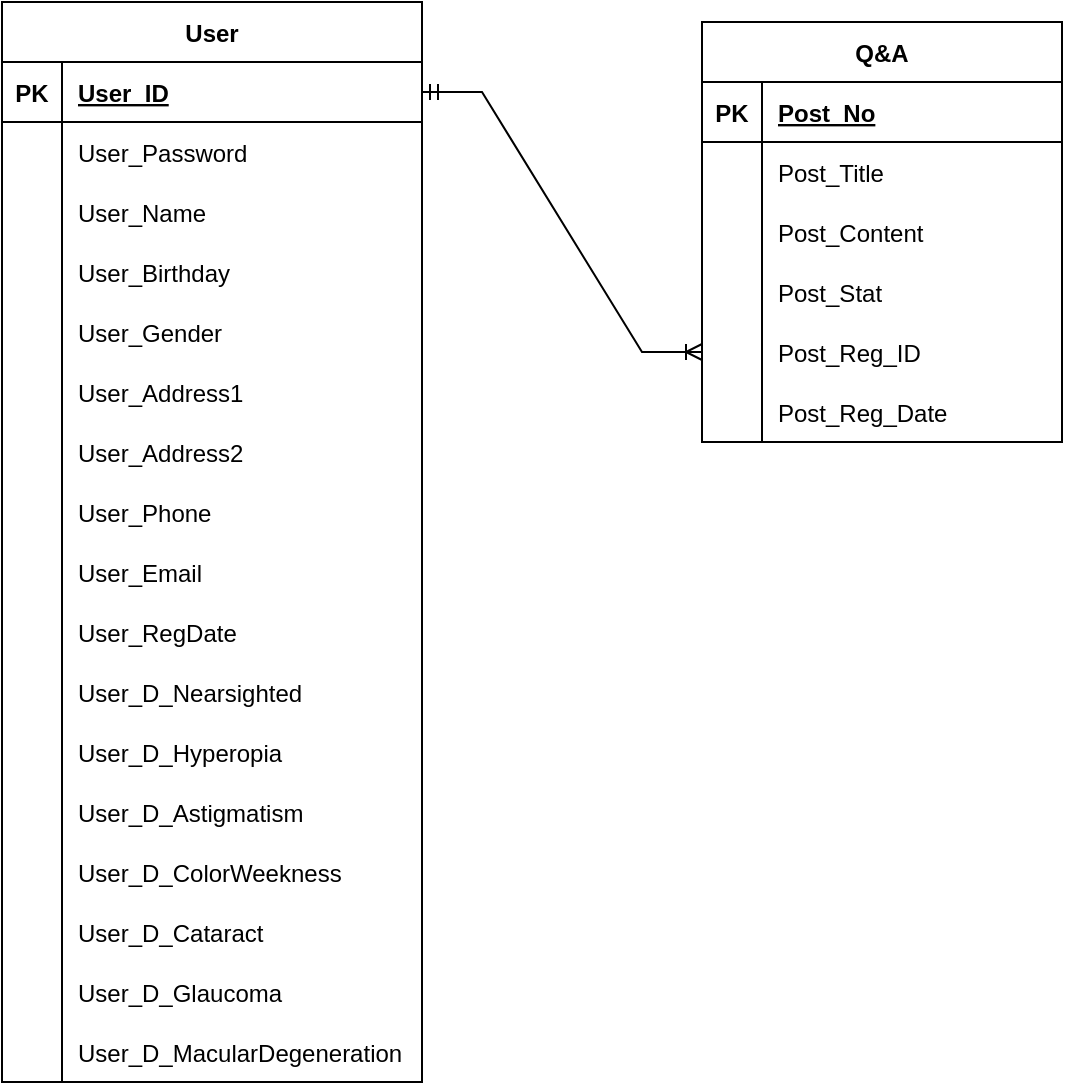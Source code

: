 <mxfile version="20.6.2" type="device"><diagram id="jlNf0nzBtXaQic94B4XW" name="ERD"><mxGraphModel dx="1457" dy="1916" grid="1" gridSize="10" guides="1" tooltips="1" connect="1" arrows="1" fold="1" page="1" pageScale="1" pageWidth="827" pageHeight="1169" math="0" shadow="0"><root><mxCell id="0"/><mxCell id="1" parent="0"/><mxCell id="T4jSJg-YwrlXyic8PGQO-5" value="User" style="shape=table;startSize=30;container=1;collapsible=1;childLayout=tableLayout;fixedRows=1;rowLines=0;fontStyle=1;align=center;resizeLast=1;" vertex="1" parent="1"><mxGeometry x="40" y="-1140" width="210" height="540" as="geometry"><mxRectangle x="40" y="-1140" width="70" height="30" as="alternateBounds"/></mxGeometry></mxCell><mxCell id="T4jSJg-YwrlXyic8PGQO-6" value="" style="shape=tableRow;horizontal=0;startSize=0;swimlaneHead=0;swimlaneBody=0;fillColor=none;collapsible=0;dropTarget=0;points=[[0,0.5],[1,0.5]];portConstraint=eastwest;top=0;left=0;right=0;bottom=1;" vertex="1" parent="T4jSJg-YwrlXyic8PGQO-5"><mxGeometry y="30" width="210" height="30" as="geometry"/></mxCell><mxCell id="T4jSJg-YwrlXyic8PGQO-7" value="PK" style="shape=partialRectangle;connectable=0;fillColor=none;top=0;left=0;bottom=0;right=0;fontStyle=1;overflow=hidden;" vertex="1" parent="T4jSJg-YwrlXyic8PGQO-6"><mxGeometry width="30" height="30" as="geometry"><mxRectangle width="30" height="30" as="alternateBounds"/></mxGeometry></mxCell><mxCell id="T4jSJg-YwrlXyic8PGQO-8" value="User_ID" style="shape=partialRectangle;connectable=0;fillColor=none;top=0;left=0;bottom=0;right=0;align=left;spacingLeft=6;fontStyle=5;overflow=hidden;" vertex="1" parent="T4jSJg-YwrlXyic8PGQO-6"><mxGeometry x="30" width="180" height="30" as="geometry"><mxRectangle width="180" height="30" as="alternateBounds"/></mxGeometry></mxCell><mxCell id="T4jSJg-YwrlXyic8PGQO-9" value="" style="shape=tableRow;horizontal=0;startSize=0;swimlaneHead=0;swimlaneBody=0;fillColor=none;collapsible=0;dropTarget=0;points=[[0,0.5],[1,0.5]];portConstraint=eastwest;top=0;left=0;right=0;bottom=0;" vertex="1" parent="T4jSJg-YwrlXyic8PGQO-5"><mxGeometry y="60" width="210" height="30" as="geometry"/></mxCell><mxCell id="T4jSJg-YwrlXyic8PGQO-10" value="" style="shape=partialRectangle;connectable=0;fillColor=none;top=0;left=0;bottom=0;right=0;editable=1;overflow=hidden;" vertex="1" parent="T4jSJg-YwrlXyic8PGQO-9"><mxGeometry width="30" height="30" as="geometry"><mxRectangle width="30" height="30" as="alternateBounds"/></mxGeometry></mxCell><mxCell id="T4jSJg-YwrlXyic8PGQO-11" value="User_Password" style="shape=partialRectangle;connectable=0;fillColor=none;top=0;left=0;bottom=0;right=0;align=left;spacingLeft=6;overflow=hidden;" vertex="1" parent="T4jSJg-YwrlXyic8PGQO-9"><mxGeometry x="30" width="180" height="30" as="geometry"><mxRectangle width="180" height="30" as="alternateBounds"/></mxGeometry></mxCell><mxCell id="T4jSJg-YwrlXyic8PGQO-12" value="" style="shape=tableRow;horizontal=0;startSize=0;swimlaneHead=0;swimlaneBody=0;fillColor=none;collapsible=0;dropTarget=0;points=[[0,0.5],[1,0.5]];portConstraint=eastwest;top=0;left=0;right=0;bottom=0;" vertex="1" parent="T4jSJg-YwrlXyic8PGQO-5"><mxGeometry y="90" width="210" height="30" as="geometry"/></mxCell><mxCell id="T4jSJg-YwrlXyic8PGQO-13" value="" style="shape=partialRectangle;connectable=0;fillColor=none;top=0;left=0;bottom=0;right=0;editable=1;overflow=hidden;" vertex="1" parent="T4jSJg-YwrlXyic8PGQO-12"><mxGeometry width="30" height="30" as="geometry"><mxRectangle width="30" height="30" as="alternateBounds"/></mxGeometry></mxCell><mxCell id="T4jSJg-YwrlXyic8PGQO-14" value="User_Name" style="shape=partialRectangle;connectable=0;fillColor=none;top=0;left=0;bottom=0;right=0;align=left;spacingLeft=6;overflow=hidden;" vertex="1" parent="T4jSJg-YwrlXyic8PGQO-12"><mxGeometry x="30" width="180" height="30" as="geometry"><mxRectangle width="180" height="30" as="alternateBounds"/></mxGeometry></mxCell><mxCell id="T4jSJg-YwrlXyic8PGQO-15" value="" style="shape=tableRow;horizontal=0;startSize=0;swimlaneHead=0;swimlaneBody=0;fillColor=none;collapsible=0;dropTarget=0;points=[[0,0.5],[1,0.5]];portConstraint=eastwest;top=0;left=0;right=0;bottom=0;" vertex="1" parent="T4jSJg-YwrlXyic8PGQO-5"><mxGeometry y="120" width="210" height="30" as="geometry"/></mxCell><mxCell id="T4jSJg-YwrlXyic8PGQO-16" value="" style="shape=partialRectangle;connectable=0;fillColor=none;top=0;left=0;bottom=0;right=0;editable=1;overflow=hidden;" vertex="1" parent="T4jSJg-YwrlXyic8PGQO-15"><mxGeometry width="30" height="30" as="geometry"><mxRectangle width="30" height="30" as="alternateBounds"/></mxGeometry></mxCell><mxCell id="T4jSJg-YwrlXyic8PGQO-17" value="User_Birthday" style="shape=partialRectangle;connectable=0;fillColor=none;top=0;left=0;bottom=0;right=0;align=left;spacingLeft=6;overflow=hidden;" vertex="1" parent="T4jSJg-YwrlXyic8PGQO-15"><mxGeometry x="30" width="180" height="30" as="geometry"><mxRectangle width="180" height="30" as="alternateBounds"/></mxGeometry></mxCell><mxCell id="T4jSJg-YwrlXyic8PGQO-18" value="" style="shape=tableRow;horizontal=0;startSize=0;swimlaneHead=0;swimlaneBody=0;fillColor=none;collapsible=0;dropTarget=0;points=[[0,0.5],[1,0.5]];portConstraint=eastwest;top=0;left=0;right=0;bottom=0;" vertex="1" parent="T4jSJg-YwrlXyic8PGQO-5"><mxGeometry y="150" width="210" height="30" as="geometry"/></mxCell><mxCell id="T4jSJg-YwrlXyic8PGQO-19" value="" style="shape=partialRectangle;connectable=0;fillColor=none;top=0;left=0;bottom=0;right=0;editable=1;overflow=hidden;" vertex="1" parent="T4jSJg-YwrlXyic8PGQO-18"><mxGeometry width="30" height="30" as="geometry"><mxRectangle width="30" height="30" as="alternateBounds"/></mxGeometry></mxCell><mxCell id="T4jSJg-YwrlXyic8PGQO-20" value="User_Gender" style="shape=partialRectangle;connectable=0;fillColor=none;top=0;left=0;bottom=0;right=0;align=left;spacingLeft=6;overflow=hidden;" vertex="1" parent="T4jSJg-YwrlXyic8PGQO-18"><mxGeometry x="30" width="180" height="30" as="geometry"><mxRectangle width="180" height="30" as="alternateBounds"/></mxGeometry></mxCell><mxCell id="T4jSJg-YwrlXyic8PGQO-21" value="" style="shape=tableRow;horizontal=0;startSize=0;swimlaneHead=0;swimlaneBody=0;fillColor=none;collapsible=0;dropTarget=0;points=[[0,0.5],[1,0.5]];portConstraint=eastwest;top=0;left=0;right=0;bottom=0;" vertex="1" parent="T4jSJg-YwrlXyic8PGQO-5"><mxGeometry y="180" width="210" height="30" as="geometry"/></mxCell><mxCell id="T4jSJg-YwrlXyic8PGQO-22" value="" style="shape=partialRectangle;connectable=0;fillColor=none;top=0;left=0;bottom=0;right=0;editable=1;overflow=hidden;" vertex="1" parent="T4jSJg-YwrlXyic8PGQO-21"><mxGeometry width="30" height="30" as="geometry"><mxRectangle width="30" height="30" as="alternateBounds"/></mxGeometry></mxCell><mxCell id="T4jSJg-YwrlXyic8PGQO-23" value="User_Address1" style="shape=partialRectangle;connectable=0;fillColor=none;top=0;left=0;bottom=0;right=0;align=left;spacingLeft=6;overflow=hidden;" vertex="1" parent="T4jSJg-YwrlXyic8PGQO-21"><mxGeometry x="30" width="180" height="30" as="geometry"><mxRectangle width="180" height="30" as="alternateBounds"/></mxGeometry></mxCell><mxCell id="T4jSJg-YwrlXyic8PGQO-24" value="" style="shape=tableRow;horizontal=0;startSize=0;swimlaneHead=0;swimlaneBody=0;fillColor=none;collapsible=0;dropTarget=0;points=[[0,0.5],[1,0.5]];portConstraint=eastwest;top=0;left=0;right=0;bottom=0;" vertex="1" parent="T4jSJg-YwrlXyic8PGQO-5"><mxGeometry y="210" width="210" height="30" as="geometry"/></mxCell><mxCell id="T4jSJg-YwrlXyic8PGQO-25" value="" style="shape=partialRectangle;connectable=0;fillColor=none;top=0;left=0;bottom=0;right=0;editable=1;overflow=hidden;" vertex="1" parent="T4jSJg-YwrlXyic8PGQO-24"><mxGeometry width="30" height="30" as="geometry"><mxRectangle width="30" height="30" as="alternateBounds"/></mxGeometry></mxCell><mxCell id="T4jSJg-YwrlXyic8PGQO-26" value="User_Address2" style="shape=partialRectangle;connectable=0;fillColor=none;top=0;left=0;bottom=0;right=0;align=left;spacingLeft=6;overflow=hidden;" vertex="1" parent="T4jSJg-YwrlXyic8PGQO-24"><mxGeometry x="30" width="180" height="30" as="geometry"><mxRectangle width="180" height="30" as="alternateBounds"/></mxGeometry></mxCell><mxCell id="T4jSJg-YwrlXyic8PGQO-27" value="" style="shape=tableRow;horizontal=0;startSize=0;swimlaneHead=0;swimlaneBody=0;fillColor=none;collapsible=0;dropTarget=0;points=[[0,0.5],[1,0.5]];portConstraint=eastwest;top=0;left=0;right=0;bottom=0;" vertex="1" parent="T4jSJg-YwrlXyic8PGQO-5"><mxGeometry y="240" width="210" height="30" as="geometry"/></mxCell><mxCell id="T4jSJg-YwrlXyic8PGQO-28" value="" style="shape=partialRectangle;connectable=0;fillColor=none;top=0;left=0;bottom=0;right=0;editable=1;overflow=hidden;" vertex="1" parent="T4jSJg-YwrlXyic8PGQO-27"><mxGeometry width="30" height="30" as="geometry"><mxRectangle width="30" height="30" as="alternateBounds"/></mxGeometry></mxCell><mxCell id="T4jSJg-YwrlXyic8PGQO-29" value="User_Phone" style="shape=partialRectangle;connectable=0;fillColor=none;top=0;left=0;bottom=0;right=0;align=left;spacingLeft=6;overflow=hidden;" vertex="1" parent="T4jSJg-YwrlXyic8PGQO-27"><mxGeometry x="30" width="180" height="30" as="geometry"><mxRectangle width="180" height="30" as="alternateBounds"/></mxGeometry></mxCell><mxCell id="T4jSJg-YwrlXyic8PGQO-30" value="" style="shape=tableRow;horizontal=0;startSize=0;swimlaneHead=0;swimlaneBody=0;fillColor=none;collapsible=0;dropTarget=0;points=[[0,0.5],[1,0.5]];portConstraint=eastwest;top=0;left=0;right=0;bottom=0;" vertex="1" parent="T4jSJg-YwrlXyic8PGQO-5"><mxGeometry y="270" width="210" height="30" as="geometry"/></mxCell><mxCell id="T4jSJg-YwrlXyic8PGQO-31" value="" style="shape=partialRectangle;connectable=0;fillColor=none;top=0;left=0;bottom=0;right=0;editable=1;overflow=hidden;" vertex="1" parent="T4jSJg-YwrlXyic8PGQO-30"><mxGeometry width="30" height="30" as="geometry"><mxRectangle width="30" height="30" as="alternateBounds"/></mxGeometry></mxCell><mxCell id="T4jSJg-YwrlXyic8PGQO-32" value="User_Email" style="shape=partialRectangle;connectable=0;fillColor=none;top=0;left=0;bottom=0;right=0;align=left;spacingLeft=6;overflow=hidden;" vertex="1" parent="T4jSJg-YwrlXyic8PGQO-30"><mxGeometry x="30" width="180" height="30" as="geometry"><mxRectangle width="180" height="30" as="alternateBounds"/></mxGeometry></mxCell><mxCell id="T4jSJg-YwrlXyic8PGQO-33" value="" style="shape=tableRow;horizontal=0;startSize=0;swimlaneHead=0;swimlaneBody=0;fillColor=none;collapsible=0;dropTarget=0;points=[[0,0.5],[1,0.5]];portConstraint=eastwest;top=0;left=0;right=0;bottom=0;" vertex="1" parent="T4jSJg-YwrlXyic8PGQO-5"><mxGeometry y="300" width="210" height="30" as="geometry"/></mxCell><mxCell id="T4jSJg-YwrlXyic8PGQO-34" value="" style="shape=partialRectangle;connectable=0;fillColor=none;top=0;left=0;bottom=0;right=0;editable=1;overflow=hidden;" vertex="1" parent="T4jSJg-YwrlXyic8PGQO-33"><mxGeometry width="30" height="30" as="geometry"><mxRectangle width="30" height="30" as="alternateBounds"/></mxGeometry></mxCell><mxCell id="T4jSJg-YwrlXyic8PGQO-35" value="User_RegDate" style="shape=partialRectangle;connectable=0;fillColor=none;top=0;left=0;bottom=0;right=0;align=left;spacingLeft=6;overflow=hidden;" vertex="1" parent="T4jSJg-YwrlXyic8PGQO-33"><mxGeometry x="30" width="180" height="30" as="geometry"><mxRectangle width="180" height="30" as="alternateBounds"/></mxGeometry></mxCell><mxCell id="T4jSJg-YwrlXyic8PGQO-97" value="" style="shape=tableRow;horizontal=0;startSize=0;swimlaneHead=0;swimlaneBody=0;fillColor=none;collapsible=0;dropTarget=0;points=[[0,0.5],[1,0.5]];portConstraint=eastwest;top=0;left=0;right=0;bottom=0;" vertex="1" parent="T4jSJg-YwrlXyic8PGQO-5"><mxGeometry y="330" width="210" height="30" as="geometry"/></mxCell><mxCell id="T4jSJg-YwrlXyic8PGQO-98" value="" style="shape=partialRectangle;connectable=0;fillColor=none;top=0;left=0;bottom=0;right=0;editable=1;overflow=hidden;" vertex="1" parent="T4jSJg-YwrlXyic8PGQO-97"><mxGeometry width="30" height="30" as="geometry"><mxRectangle width="30" height="30" as="alternateBounds"/></mxGeometry></mxCell><mxCell id="T4jSJg-YwrlXyic8PGQO-99" value="User_D_Nearsighted" style="shape=partialRectangle;connectable=0;fillColor=none;top=0;left=0;bottom=0;right=0;align=left;spacingLeft=6;overflow=hidden;" vertex="1" parent="T4jSJg-YwrlXyic8PGQO-97"><mxGeometry x="30" width="180" height="30" as="geometry"><mxRectangle width="180" height="30" as="alternateBounds"/></mxGeometry></mxCell><mxCell id="T4jSJg-YwrlXyic8PGQO-100" value="" style="shape=tableRow;horizontal=0;startSize=0;swimlaneHead=0;swimlaneBody=0;fillColor=none;collapsible=0;dropTarget=0;points=[[0,0.5],[1,0.5]];portConstraint=eastwest;top=0;left=0;right=0;bottom=0;" vertex="1" parent="T4jSJg-YwrlXyic8PGQO-5"><mxGeometry y="360" width="210" height="30" as="geometry"/></mxCell><mxCell id="T4jSJg-YwrlXyic8PGQO-101" value="" style="shape=partialRectangle;connectable=0;fillColor=none;top=0;left=0;bottom=0;right=0;editable=1;overflow=hidden;" vertex="1" parent="T4jSJg-YwrlXyic8PGQO-100"><mxGeometry width="30" height="30" as="geometry"><mxRectangle width="30" height="30" as="alternateBounds"/></mxGeometry></mxCell><mxCell id="T4jSJg-YwrlXyic8PGQO-102" value="User_D_Hyperopia" style="shape=partialRectangle;connectable=0;fillColor=none;top=0;left=0;bottom=0;right=0;align=left;spacingLeft=6;overflow=hidden;" vertex="1" parent="T4jSJg-YwrlXyic8PGQO-100"><mxGeometry x="30" width="180" height="30" as="geometry"><mxRectangle width="180" height="30" as="alternateBounds"/></mxGeometry></mxCell><mxCell id="T4jSJg-YwrlXyic8PGQO-103" value="" style="shape=tableRow;horizontal=0;startSize=0;swimlaneHead=0;swimlaneBody=0;fillColor=none;collapsible=0;dropTarget=0;points=[[0,0.5],[1,0.5]];portConstraint=eastwest;top=0;left=0;right=0;bottom=0;" vertex="1" parent="T4jSJg-YwrlXyic8PGQO-5"><mxGeometry y="390" width="210" height="30" as="geometry"/></mxCell><mxCell id="T4jSJg-YwrlXyic8PGQO-104" value="" style="shape=partialRectangle;connectable=0;fillColor=none;top=0;left=0;bottom=0;right=0;editable=1;overflow=hidden;" vertex="1" parent="T4jSJg-YwrlXyic8PGQO-103"><mxGeometry width="30" height="30" as="geometry"><mxRectangle width="30" height="30" as="alternateBounds"/></mxGeometry></mxCell><mxCell id="T4jSJg-YwrlXyic8PGQO-105" value="User_D_Astigmatism" style="shape=partialRectangle;connectable=0;fillColor=none;top=0;left=0;bottom=0;right=0;align=left;spacingLeft=6;overflow=hidden;" vertex="1" parent="T4jSJg-YwrlXyic8PGQO-103"><mxGeometry x="30" width="180" height="30" as="geometry"><mxRectangle width="180" height="30" as="alternateBounds"/></mxGeometry></mxCell><mxCell id="T4jSJg-YwrlXyic8PGQO-107" value="" style="shape=tableRow;horizontal=0;startSize=0;swimlaneHead=0;swimlaneBody=0;fillColor=none;collapsible=0;dropTarget=0;points=[[0,0.5],[1,0.5]];portConstraint=eastwest;top=0;left=0;right=0;bottom=0;" vertex="1" parent="T4jSJg-YwrlXyic8PGQO-5"><mxGeometry y="420" width="210" height="30" as="geometry"/></mxCell><mxCell id="T4jSJg-YwrlXyic8PGQO-108" value="" style="shape=partialRectangle;connectable=0;fillColor=none;top=0;left=0;bottom=0;right=0;editable=1;overflow=hidden;" vertex="1" parent="T4jSJg-YwrlXyic8PGQO-107"><mxGeometry width="30" height="30" as="geometry"><mxRectangle width="30" height="30" as="alternateBounds"/></mxGeometry></mxCell><mxCell id="T4jSJg-YwrlXyic8PGQO-109" value="User_D_ColorWeekness" style="shape=partialRectangle;connectable=0;fillColor=none;top=0;left=0;bottom=0;right=0;align=left;spacingLeft=6;overflow=hidden;" vertex="1" parent="T4jSJg-YwrlXyic8PGQO-107"><mxGeometry x="30" width="180" height="30" as="geometry"><mxRectangle width="180" height="30" as="alternateBounds"/></mxGeometry></mxCell><mxCell id="T4jSJg-YwrlXyic8PGQO-110" value="" style="shape=tableRow;horizontal=0;startSize=0;swimlaneHead=0;swimlaneBody=0;fillColor=none;collapsible=0;dropTarget=0;points=[[0,0.5],[1,0.5]];portConstraint=eastwest;top=0;left=0;right=0;bottom=0;" vertex="1" parent="T4jSJg-YwrlXyic8PGQO-5"><mxGeometry y="450" width="210" height="30" as="geometry"/></mxCell><mxCell id="T4jSJg-YwrlXyic8PGQO-111" value="" style="shape=partialRectangle;connectable=0;fillColor=none;top=0;left=0;bottom=0;right=0;editable=1;overflow=hidden;" vertex="1" parent="T4jSJg-YwrlXyic8PGQO-110"><mxGeometry width="30" height="30" as="geometry"><mxRectangle width="30" height="30" as="alternateBounds"/></mxGeometry></mxCell><mxCell id="T4jSJg-YwrlXyic8PGQO-112" value="User_D_Cataract" style="shape=partialRectangle;connectable=0;fillColor=none;top=0;left=0;bottom=0;right=0;align=left;spacingLeft=6;overflow=hidden;" vertex="1" parent="T4jSJg-YwrlXyic8PGQO-110"><mxGeometry x="30" width="180" height="30" as="geometry"><mxRectangle width="180" height="30" as="alternateBounds"/></mxGeometry></mxCell><mxCell id="T4jSJg-YwrlXyic8PGQO-113" value="" style="shape=tableRow;horizontal=0;startSize=0;swimlaneHead=0;swimlaneBody=0;fillColor=none;collapsible=0;dropTarget=0;points=[[0,0.5],[1,0.5]];portConstraint=eastwest;top=0;left=0;right=0;bottom=0;" vertex="1" parent="T4jSJg-YwrlXyic8PGQO-5"><mxGeometry y="480" width="210" height="30" as="geometry"/></mxCell><mxCell id="T4jSJg-YwrlXyic8PGQO-114" value="" style="shape=partialRectangle;connectable=0;fillColor=none;top=0;left=0;bottom=0;right=0;editable=1;overflow=hidden;" vertex="1" parent="T4jSJg-YwrlXyic8PGQO-113"><mxGeometry width="30" height="30" as="geometry"><mxRectangle width="30" height="30" as="alternateBounds"/></mxGeometry></mxCell><mxCell id="T4jSJg-YwrlXyic8PGQO-115" value="User_D_Glaucoma" style="shape=partialRectangle;connectable=0;fillColor=none;top=0;left=0;bottom=0;right=0;align=left;spacingLeft=6;overflow=hidden;" vertex="1" parent="T4jSJg-YwrlXyic8PGQO-113"><mxGeometry x="30" width="180" height="30" as="geometry"><mxRectangle width="180" height="30" as="alternateBounds"/></mxGeometry></mxCell><mxCell id="T4jSJg-YwrlXyic8PGQO-166" value="" style="shape=tableRow;horizontal=0;startSize=0;swimlaneHead=0;swimlaneBody=0;fillColor=none;collapsible=0;dropTarget=0;points=[[0,0.5],[1,0.5]];portConstraint=eastwest;top=0;left=0;right=0;bottom=0;" vertex="1" parent="T4jSJg-YwrlXyic8PGQO-5"><mxGeometry y="510" width="210" height="30" as="geometry"/></mxCell><mxCell id="T4jSJg-YwrlXyic8PGQO-167" value="" style="shape=partialRectangle;connectable=0;fillColor=none;top=0;left=0;bottom=0;right=0;editable=1;overflow=hidden;" vertex="1" parent="T4jSJg-YwrlXyic8PGQO-166"><mxGeometry width="30" height="30" as="geometry"><mxRectangle width="30" height="30" as="alternateBounds"/></mxGeometry></mxCell><mxCell id="T4jSJg-YwrlXyic8PGQO-168" value="User_D_MacularDegeneration" style="shape=partialRectangle;connectable=0;fillColor=none;top=0;left=0;bottom=0;right=0;align=left;spacingLeft=6;overflow=hidden;" vertex="1" parent="T4jSJg-YwrlXyic8PGQO-166"><mxGeometry x="30" width="180" height="30" as="geometry"><mxRectangle width="180" height="30" as="alternateBounds"/></mxGeometry></mxCell><mxCell id="T4jSJg-YwrlXyic8PGQO-169" value="Q&amp;A" style="shape=table;startSize=30;container=1;collapsible=1;childLayout=tableLayout;fixedRows=1;rowLines=0;fontStyle=1;align=center;resizeLast=1;" vertex="1" parent="1"><mxGeometry x="390" y="-1130" width="180" height="210" as="geometry"/></mxCell><mxCell id="T4jSJg-YwrlXyic8PGQO-170" value="" style="shape=tableRow;horizontal=0;startSize=0;swimlaneHead=0;swimlaneBody=0;fillColor=none;collapsible=0;dropTarget=0;points=[[0,0.5],[1,0.5]];portConstraint=eastwest;top=0;left=0;right=0;bottom=1;" vertex="1" parent="T4jSJg-YwrlXyic8PGQO-169"><mxGeometry y="30" width="180" height="30" as="geometry"/></mxCell><mxCell id="T4jSJg-YwrlXyic8PGQO-171" value="PK" style="shape=partialRectangle;connectable=0;fillColor=none;top=0;left=0;bottom=0;right=0;fontStyle=1;overflow=hidden;" vertex="1" parent="T4jSJg-YwrlXyic8PGQO-170"><mxGeometry width="30" height="30" as="geometry"><mxRectangle width="30" height="30" as="alternateBounds"/></mxGeometry></mxCell><mxCell id="T4jSJg-YwrlXyic8PGQO-172" value="Post_No" style="shape=partialRectangle;connectable=0;fillColor=none;top=0;left=0;bottom=0;right=0;align=left;spacingLeft=6;fontStyle=5;overflow=hidden;" vertex="1" parent="T4jSJg-YwrlXyic8PGQO-170"><mxGeometry x="30" width="150" height="30" as="geometry"><mxRectangle width="150" height="30" as="alternateBounds"/></mxGeometry></mxCell><mxCell id="T4jSJg-YwrlXyic8PGQO-173" value="" style="shape=tableRow;horizontal=0;startSize=0;swimlaneHead=0;swimlaneBody=0;fillColor=none;collapsible=0;dropTarget=0;points=[[0,0.5],[1,0.5]];portConstraint=eastwest;top=0;left=0;right=0;bottom=0;" vertex="1" parent="T4jSJg-YwrlXyic8PGQO-169"><mxGeometry y="60" width="180" height="30" as="geometry"/></mxCell><mxCell id="T4jSJg-YwrlXyic8PGQO-174" value="" style="shape=partialRectangle;connectable=0;fillColor=none;top=0;left=0;bottom=0;right=0;editable=1;overflow=hidden;" vertex="1" parent="T4jSJg-YwrlXyic8PGQO-173"><mxGeometry width="30" height="30" as="geometry"><mxRectangle width="30" height="30" as="alternateBounds"/></mxGeometry></mxCell><mxCell id="T4jSJg-YwrlXyic8PGQO-175" value="Post_Title" style="shape=partialRectangle;connectable=0;fillColor=none;top=0;left=0;bottom=0;right=0;align=left;spacingLeft=6;overflow=hidden;" vertex="1" parent="T4jSJg-YwrlXyic8PGQO-173"><mxGeometry x="30" width="150" height="30" as="geometry"><mxRectangle width="150" height="30" as="alternateBounds"/></mxGeometry></mxCell><mxCell id="T4jSJg-YwrlXyic8PGQO-176" value="" style="shape=tableRow;horizontal=0;startSize=0;swimlaneHead=0;swimlaneBody=0;fillColor=none;collapsible=0;dropTarget=0;points=[[0,0.5],[1,0.5]];portConstraint=eastwest;top=0;left=0;right=0;bottom=0;" vertex="1" parent="T4jSJg-YwrlXyic8PGQO-169"><mxGeometry y="90" width="180" height="30" as="geometry"/></mxCell><mxCell id="T4jSJg-YwrlXyic8PGQO-177" value="" style="shape=partialRectangle;connectable=0;fillColor=none;top=0;left=0;bottom=0;right=0;editable=1;overflow=hidden;" vertex="1" parent="T4jSJg-YwrlXyic8PGQO-176"><mxGeometry width="30" height="30" as="geometry"><mxRectangle width="30" height="30" as="alternateBounds"/></mxGeometry></mxCell><mxCell id="T4jSJg-YwrlXyic8PGQO-178" value="Post_Content" style="shape=partialRectangle;connectable=0;fillColor=none;top=0;left=0;bottom=0;right=0;align=left;spacingLeft=6;overflow=hidden;" vertex="1" parent="T4jSJg-YwrlXyic8PGQO-176"><mxGeometry x="30" width="150" height="30" as="geometry"><mxRectangle width="150" height="30" as="alternateBounds"/></mxGeometry></mxCell><mxCell id="T4jSJg-YwrlXyic8PGQO-179" value="" style="shape=tableRow;horizontal=0;startSize=0;swimlaneHead=0;swimlaneBody=0;fillColor=none;collapsible=0;dropTarget=0;points=[[0,0.5],[1,0.5]];portConstraint=eastwest;top=0;left=0;right=0;bottom=0;" vertex="1" parent="T4jSJg-YwrlXyic8PGQO-169"><mxGeometry y="120" width="180" height="30" as="geometry"/></mxCell><mxCell id="T4jSJg-YwrlXyic8PGQO-180" value="" style="shape=partialRectangle;connectable=0;fillColor=none;top=0;left=0;bottom=0;right=0;editable=1;overflow=hidden;" vertex="1" parent="T4jSJg-YwrlXyic8PGQO-179"><mxGeometry width="30" height="30" as="geometry"><mxRectangle width="30" height="30" as="alternateBounds"/></mxGeometry></mxCell><mxCell id="T4jSJg-YwrlXyic8PGQO-181" value="Post_Stat" style="shape=partialRectangle;connectable=0;fillColor=none;top=0;left=0;bottom=0;right=0;align=left;spacingLeft=6;overflow=hidden;" vertex="1" parent="T4jSJg-YwrlXyic8PGQO-179"><mxGeometry x="30" width="150" height="30" as="geometry"><mxRectangle width="150" height="30" as="alternateBounds"/></mxGeometry></mxCell><mxCell id="T4jSJg-YwrlXyic8PGQO-182" value="" style="shape=tableRow;horizontal=0;startSize=0;swimlaneHead=0;swimlaneBody=0;fillColor=none;collapsible=0;dropTarget=0;points=[[0,0.5],[1,0.5]];portConstraint=eastwest;top=0;left=0;right=0;bottom=0;" vertex="1" parent="T4jSJg-YwrlXyic8PGQO-169"><mxGeometry y="150" width="180" height="30" as="geometry"/></mxCell><mxCell id="T4jSJg-YwrlXyic8PGQO-183" value="" style="shape=partialRectangle;connectable=0;fillColor=none;top=0;left=0;bottom=0;right=0;editable=1;overflow=hidden;" vertex="1" parent="T4jSJg-YwrlXyic8PGQO-182"><mxGeometry width="30" height="30" as="geometry"><mxRectangle width="30" height="30" as="alternateBounds"/></mxGeometry></mxCell><mxCell id="T4jSJg-YwrlXyic8PGQO-184" value="Post_Reg_ID" style="shape=partialRectangle;connectable=0;fillColor=none;top=0;left=0;bottom=0;right=0;align=left;spacingLeft=6;overflow=hidden;" vertex="1" parent="T4jSJg-YwrlXyic8PGQO-182"><mxGeometry x="30" width="150" height="30" as="geometry"><mxRectangle width="150" height="30" as="alternateBounds"/></mxGeometry></mxCell><mxCell id="T4jSJg-YwrlXyic8PGQO-185" value="" style="shape=tableRow;horizontal=0;startSize=0;swimlaneHead=0;swimlaneBody=0;fillColor=none;collapsible=0;dropTarget=0;points=[[0,0.5],[1,0.5]];portConstraint=eastwest;top=0;left=0;right=0;bottom=0;" vertex="1" parent="T4jSJg-YwrlXyic8PGQO-169"><mxGeometry y="180" width="180" height="30" as="geometry"/></mxCell><mxCell id="T4jSJg-YwrlXyic8PGQO-186" value="" style="shape=partialRectangle;connectable=0;fillColor=none;top=0;left=0;bottom=0;right=0;editable=1;overflow=hidden;" vertex="1" parent="T4jSJg-YwrlXyic8PGQO-185"><mxGeometry width="30" height="30" as="geometry"><mxRectangle width="30" height="30" as="alternateBounds"/></mxGeometry></mxCell><mxCell id="T4jSJg-YwrlXyic8PGQO-187" value="Post_Reg_Date" style="shape=partialRectangle;connectable=0;fillColor=none;top=0;left=0;bottom=0;right=0;align=left;spacingLeft=6;overflow=hidden;" vertex="1" parent="T4jSJg-YwrlXyic8PGQO-185"><mxGeometry x="30" width="150" height="30" as="geometry"><mxRectangle width="150" height="30" as="alternateBounds"/></mxGeometry></mxCell><mxCell id="T4jSJg-YwrlXyic8PGQO-191" value="" style="edgeStyle=entityRelationEdgeStyle;fontSize=12;html=1;endArrow=ERoneToMany;startArrow=ERmandOne;rounded=0;exitX=1;exitY=0.5;exitDx=0;exitDy=0;" edge="1" parent="1" source="T4jSJg-YwrlXyic8PGQO-6" target="T4jSJg-YwrlXyic8PGQO-182"><mxGeometry width="100" height="100" relative="1" as="geometry"><mxPoint x="250" y="-1090" as="sourcePoint"/><mxPoint x="350" y="-1190" as="targetPoint"/></mxGeometry></mxCell></root></mxGraphModel></diagram></mxfile>